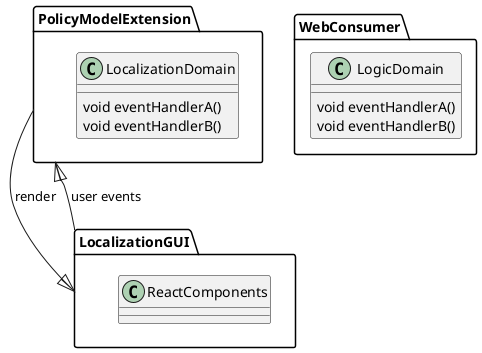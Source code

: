 @startuml

package PolicyModelExtension {
class LocalizationDomain {
    void eventHandlerA()
    void eventHandlerB()
}
}

package LocalizationGUI{

class ReactComponents {}
}

LocalizationGUI ==|> PolicyModelExtension : user events

package WebConsumer {
class LogicDomain {
  void eventHandlerA()
    void eventHandlerB()
}
}

PolicyModelExtension ==|> LocalizationGUI: render




@enduml
